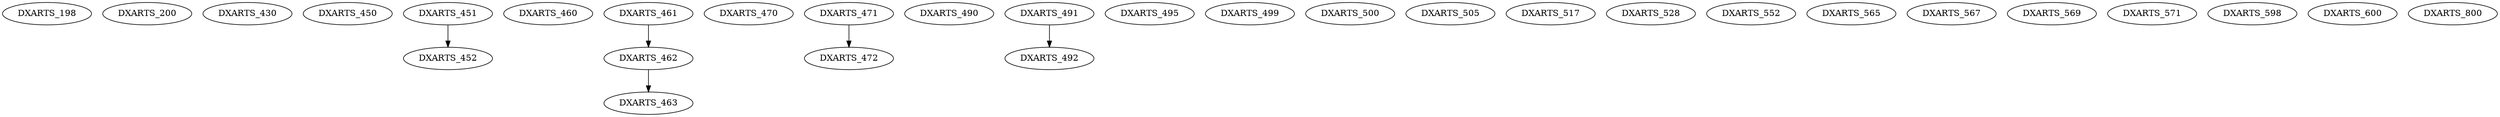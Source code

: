 digraph G {
    DXARTS_198;
    DXARTS_200;
    DXARTS_430;
    DXARTS_450;
    DXARTS_451;
    edge [color=black];
    DXARTS_451 -> DXARTS_452;
    DXARTS_460;
    DXARTS_461;
    edge [color=black];
    DXARTS_461 -> DXARTS_462;
    edge [color=black];
    DXARTS_462 -> DXARTS_463;
    DXARTS_470;
    DXARTS_471;
    edge [color=black];
    DXARTS_471 -> DXARTS_472;
    DXARTS_490;
    DXARTS_491;
    edge [color=black];
    DXARTS_491 -> DXARTS_492;
    DXARTS_495;
    DXARTS_499;
    DXARTS_500;
    DXARTS_505;
    DXARTS_517;
    DXARTS_528;
    DXARTS_552;
    DXARTS_565;
    DXARTS_567;
    DXARTS_569;
    DXARTS_571;
    DXARTS_598;
    DXARTS_600;
    DXARTS_800;
}
